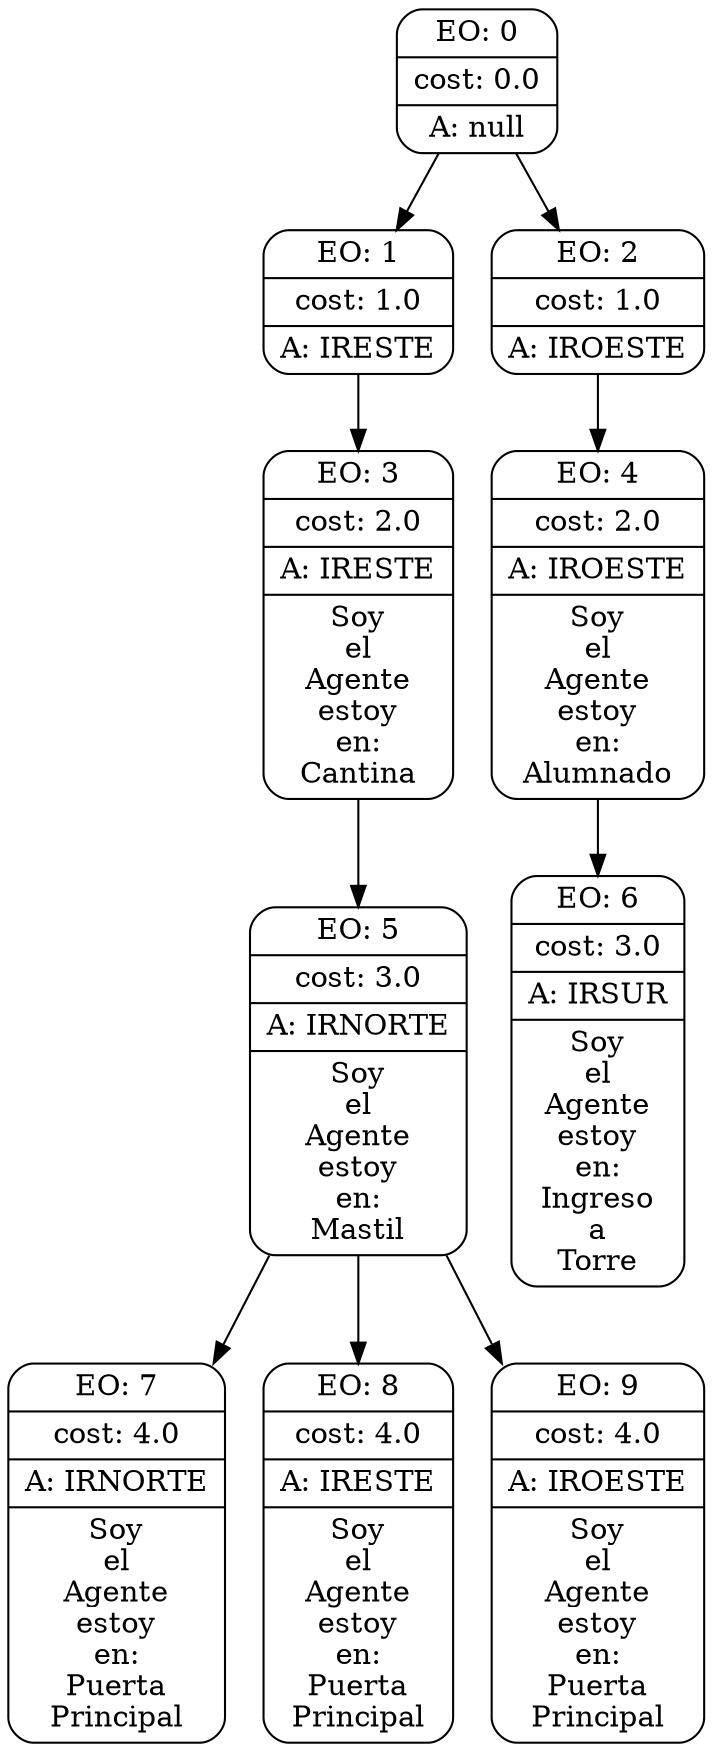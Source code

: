 digraph g {
node [shape = Mrecord];
nodo0[label="{EO: 0|cost: 0.0|A: null}"]
nodo1[label="{EO: 1|cost: 1.0|A: IRESTE}"]
nodo3[label="{EO: 3|cost: 2.0|A: IRESTE|Soy\nel\nAgente\nestoy\nen:\nCantina}"]
nodo5[label="{EO: 5|cost: 3.0|A: IRNORTE|Soy\nel\nAgente\nestoy\nen:\nMastil}"]
nodo7[label="{EO: 7|cost: 4.0|A: IRNORTE|Soy\nel\nAgente\nestoy\nen:\nPuerta\nPrincipal}"]

nodo5 -> nodo7;
nodo8[label="{EO: 8|cost: 4.0|A: IRESTE|Soy\nel\nAgente\nestoy\nen:\nPuerta\nPrincipal}"]

nodo5 -> nodo8;
nodo9[label="{EO: 9|cost: 4.0|A: IROESTE|Soy\nel\nAgente\nestoy\nen:\nPuerta\nPrincipal}"]

nodo5 -> nodo9;

nodo3 -> nodo5;

nodo1 -> nodo3;

nodo0 -> nodo1;
nodo2[label="{EO: 2|cost: 1.0|A: IROESTE}"]
nodo4[label="{EO: 4|cost: 2.0|A: IROESTE|Soy\nel\nAgente\nestoy\nen:\nAlumnado}"]
nodo6[label="{EO: 6|cost: 3.0|A: IRSUR|Soy\nel\nAgente\nestoy\nen:\nIngreso\na\nTorre}"]

nodo4 -> nodo6;

nodo2 -> nodo4;

nodo0 -> nodo2;


}